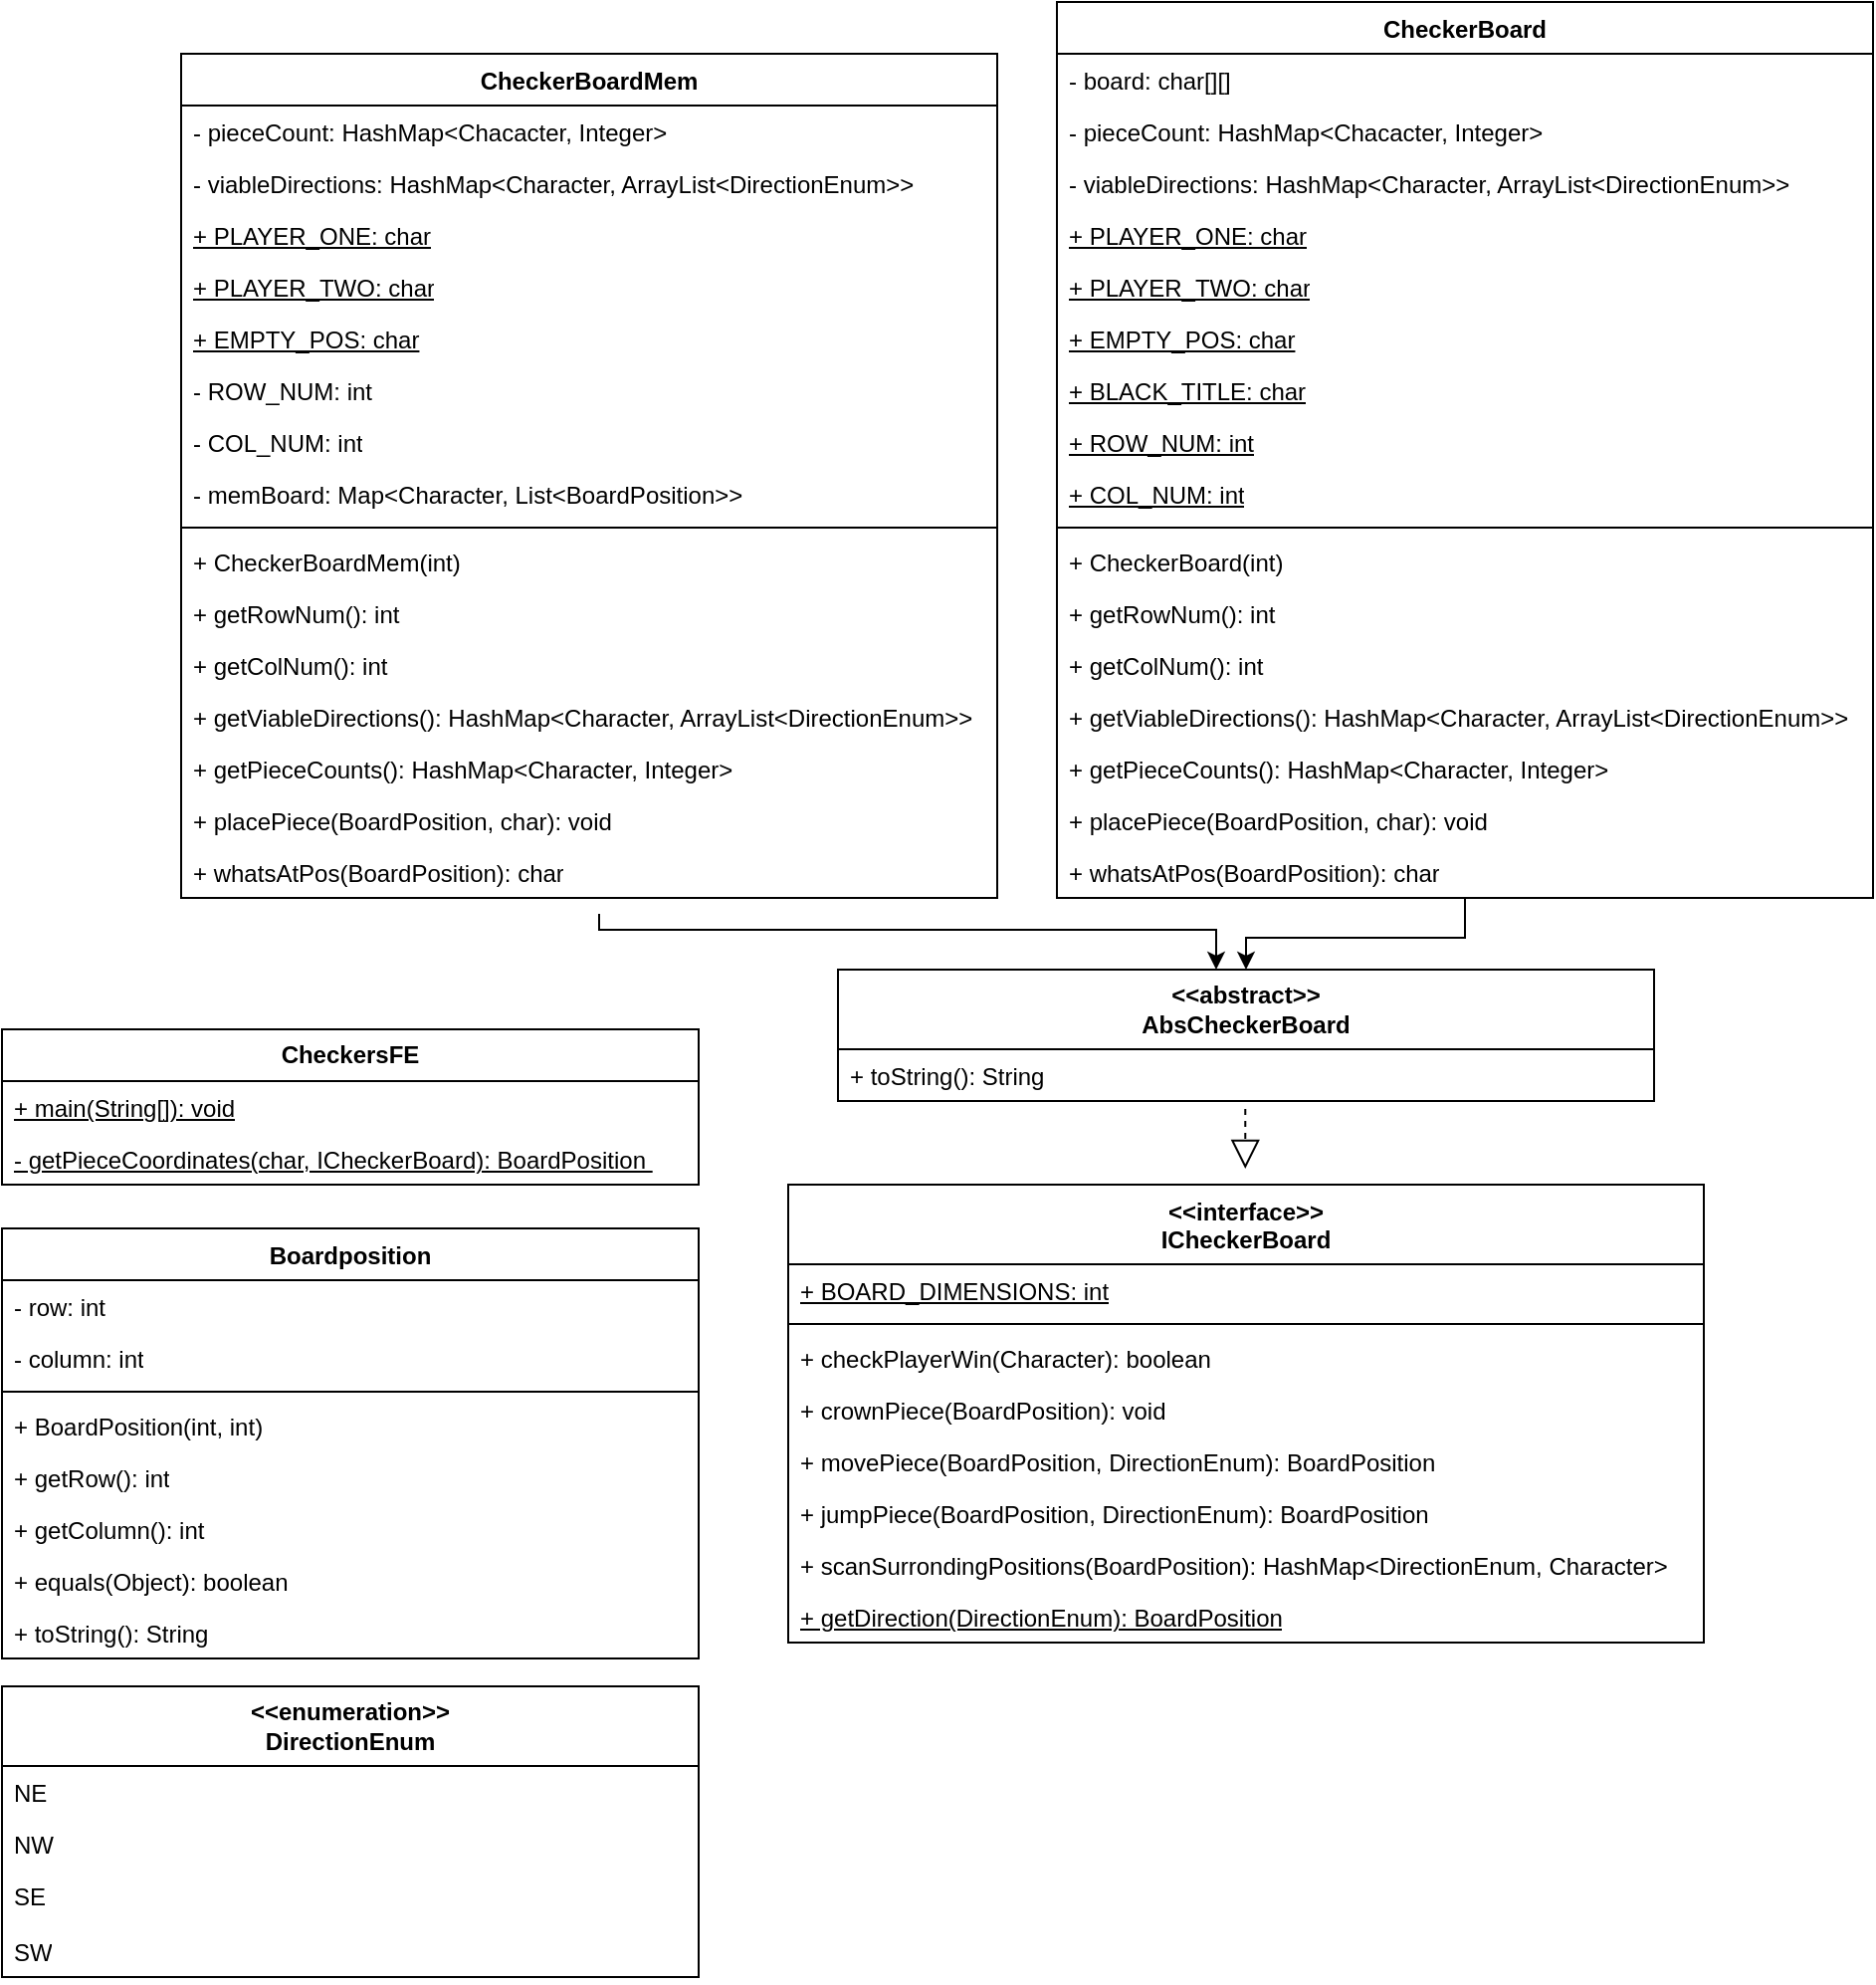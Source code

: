 <mxfile version="24.9.0">
  <diagram name="Page-1" id="tF7Xx8Heb68ew2JJg82L">
    <mxGraphModel dx="882" dy="509" grid="1" gridSize="10" guides="1" tooltips="1" connect="1" arrows="1" fold="1" page="1" pageScale="1" pageWidth="850" pageHeight="1100" math="0" shadow="0">
      <root>
        <mxCell id="0" />
        <mxCell id="1" parent="0" />
        <mxCell id="bXluHikTm--plQ4h3NxE-1" value="Boardposition" style="swimlane;fontStyle=1;align=center;verticalAlign=top;childLayout=stackLayout;horizontal=1;startSize=26;horizontalStack=0;resizeParent=1;resizeParentMax=0;resizeLast=0;collapsible=1;marginBottom=0;whiteSpace=wrap;html=1;" parent="1" vertex="1">
          <mxGeometry y="630" width="350" height="216" as="geometry" />
        </mxCell>
        <mxCell id="bXluHikTm--plQ4h3NxE-2" value="- row: int" style="text;strokeColor=none;fillColor=none;align=left;verticalAlign=top;spacingLeft=4;spacingRight=4;overflow=hidden;rotatable=0;points=[[0,0.5],[1,0.5]];portConstraint=eastwest;whiteSpace=wrap;html=1;" parent="bXluHikTm--plQ4h3NxE-1" vertex="1">
          <mxGeometry y="26" width="350" height="26" as="geometry" />
        </mxCell>
        <mxCell id="bXluHikTm--plQ4h3NxE-3" value="- column: int" style="text;strokeColor=none;fillColor=none;align=left;verticalAlign=top;spacingLeft=4;spacingRight=4;overflow=hidden;rotatable=0;points=[[0,0.5],[1,0.5]];portConstraint=eastwest;whiteSpace=wrap;html=1;" parent="bXluHikTm--plQ4h3NxE-1" vertex="1">
          <mxGeometry y="52" width="350" height="26" as="geometry" />
        </mxCell>
        <mxCell id="bXluHikTm--plQ4h3NxE-4" value="" style="line;strokeWidth=1;fillColor=none;align=left;verticalAlign=middle;spacingTop=-1;spacingLeft=3;spacingRight=3;rotatable=0;labelPosition=right;points=[];portConstraint=eastwest;strokeColor=inherit;" parent="bXluHikTm--plQ4h3NxE-1" vertex="1">
          <mxGeometry y="78" width="350" height="8" as="geometry" />
        </mxCell>
        <mxCell id="bXluHikTm--plQ4h3NxE-5" value="+ BoardPosition(int, int)" style="text;strokeColor=none;fillColor=none;align=left;verticalAlign=top;spacingLeft=4;spacingRight=4;overflow=hidden;rotatable=0;points=[[0,0.5],[1,0.5]];portConstraint=eastwest;whiteSpace=wrap;html=1;" parent="bXluHikTm--plQ4h3NxE-1" vertex="1">
          <mxGeometry y="86" width="350" height="26" as="geometry" />
        </mxCell>
        <mxCell id="bXluHikTm--plQ4h3NxE-6" value="+ getRow(): int" style="text;strokeColor=none;fillColor=none;align=left;verticalAlign=top;spacingLeft=4;spacingRight=4;overflow=hidden;rotatable=0;points=[[0,0.5],[1,0.5]];portConstraint=eastwest;whiteSpace=wrap;html=1;" parent="bXluHikTm--plQ4h3NxE-1" vertex="1">
          <mxGeometry y="112" width="350" height="26" as="geometry" />
        </mxCell>
        <mxCell id="bXluHikTm--plQ4h3NxE-7" value="+ getColumn(): int" style="text;strokeColor=none;fillColor=none;align=left;verticalAlign=top;spacingLeft=4;spacingRight=4;overflow=hidden;rotatable=0;points=[[0,0.5],[1,0.5]];portConstraint=eastwest;whiteSpace=wrap;html=1;" parent="bXluHikTm--plQ4h3NxE-1" vertex="1">
          <mxGeometry y="138" width="350" height="26" as="geometry" />
        </mxCell>
        <mxCell id="bXluHikTm--plQ4h3NxE-8" value="+ equals(Object): boolean" style="text;strokeColor=none;fillColor=none;align=left;verticalAlign=top;spacingLeft=4;spacingRight=4;overflow=hidden;rotatable=0;points=[[0,0.5],[1,0.5]];portConstraint=eastwest;whiteSpace=wrap;html=1;" parent="bXluHikTm--plQ4h3NxE-1" vertex="1">
          <mxGeometry y="164" width="350" height="26" as="geometry" />
        </mxCell>
        <mxCell id="bXluHikTm--plQ4h3NxE-9" value="+ toString(): String" style="text;strokeColor=none;fillColor=none;align=left;verticalAlign=top;spacingLeft=4;spacingRight=4;overflow=hidden;rotatable=0;points=[[0,0.5],[1,0.5]];portConstraint=eastwest;whiteSpace=wrap;html=1;" parent="bXluHikTm--plQ4h3NxE-1" vertex="1">
          <mxGeometry y="190" width="350" height="26" as="geometry" />
        </mxCell>
        <mxCell id="bXluHikTm--plQ4h3NxE-11" value="&lt;b&gt;CheckersFE&lt;/b&gt;" style="swimlane;fontStyle=0;childLayout=stackLayout;horizontal=1;startSize=26;fillColor=none;horizontalStack=0;resizeParent=1;resizeParentMax=0;resizeLast=0;collapsible=1;marginBottom=0;whiteSpace=wrap;html=1;" parent="1" vertex="1">
          <mxGeometry y="530" width="350" height="78" as="geometry" />
        </mxCell>
        <mxCell id="bXluHikTm--plQ4h3NxE-12" value="&lt;u&gt;+ main(String[]): void&lt;/u&gt;" style="text;strokeColor=none;fillColor=none;align=left;verticalAlign=top;spacingLeft=4;spacingRight=4;overflow=hidden;rotatable=0;points=[[0,0.5],[1,0.5]];portConstraint=eastwest;whiteSpace=wrap;html=1;" parent="bXluHikTm--plQ4h3NxE-11" vertex="1">
          <mxGeometry y="26" width="350" height="26" as="geometry" />
        </mxCell>
        <mxCell id="ccsVIfSfiIYpTJbSysXi-1" value="- getPieceCoordinates(char, ICheckerBoard): BoardPosition&amp;nbsp;" style="text;strokeColor=none;fillColor=none;align=left;verticalAlign=top;spacingLeft=4;spacingRight=4;overflow=hidden;rotatable=0;points=[[0,0.5],[1,0.5]];portConstraint=eastwest;whiteSpace=wrap;html=1;fontStyle=4" parent="bXluHikTm--plQ4h3NxE-11" vertex="1">
          <mxGeometry y="52" width="350" height="26" as="geometry" />
        </mxCell>
        <mxCell id="bXluHikTm--plQ4h3NxE-13" value="&lt;b&gt;&amp;lt;&amp;lt;enumeration&amp;gt;&amp;gt;&lt;/b&gt;&lt;div&gt;&lt;b&gt;DirectionEnum&lt;/b&gt;&lt;/div&gt;" style="swimlane;fontStyle=0;childLayout=stackLayout;horizontal=1;startSize=40;fillColor=none;horizontalStack=0;resizeParent=1;resizeParentMax=0;resizeLast=0;collapsible=1;marginBottom=0;whiteSpace=wrap;html=1;" parent="1" vertex="1">
          <mxGeometry y="860" width="350" height="146" as="geometry" />
        </mxCell>
        <mxCell id="bXluHikTm--plQ4h3NxE-14" value="NE" style="text;strokeColor=none;fillColor=none;align=left;verticalAlign=top;spacingLeft=4;spacingRight=4;overflow=hidden;rotatable=0;points=[[0,0.5],[1,0.5]];portConstraint=eastwest;whiteSpace=wrap;html=1;" parent="bXluHikTm--plQ4h3NxE-13" vertex="1">
          <mxGeometry y="40" width="350" height="26" as="geometry" />
        </mxCell>
        <mxCell id="bXluHikTm--plQ4h3NxE-15" value="NW" style="text;strokeColor=none;fillColor=none;align=left;verticalAlign=top;spacingLeft=4;spacingRight=4;overflow=hidden;rotatable=0;points=[[0,0.5],[1,0.5]];portConstraint=eastwest;whiteSpace=wrap;html=1;" parent="bXluHikTm--plQ4h3NxE-13" vertex="1">
          <mxGeometry y="66" width="350" height="26" as="geometry" />
        </mxCell>
        <mxCell id="bXluHikTm--plQ4h3NxE-16" value="SE" style="text;strokeColor=none;fillColor=none;align=left;verticalAlign=top;spacingLeft=4;spacingRight=4;overflow=hidden;rotatable=0;points=[[0,0.5],[1,0.5]];portConstraint=eastwest;whiteSpace=wrap;html=1;" parent="bXluHikTm--plQ4h3NxE-13" vertex="1">
          <mxGeometry y="92" width="350" height="28" as="geometry" />
        </mxCell>
        <mxCell id="bXluHikTm--plQ4h3NxE-17" value="SW" style="text;strokeColor=none;fillColor=none;align=left;verticalAlign=top;spacingLeft=4;spacingRight=4;overflow=hidden;rotatable=0;points=[[0,0.5],[1,0.5]];portConstraint=eastwest;whiteSpace=wrap;html=1;" parent="bXluHikTm--plQ4h3NxE-13" vertex="1">
          <mxGeometry y="120" width="350" height="26" as="geometry" />
        </mxCell>
        <mxCell id="bXluHikTm--plQ4h3NxE-18" value="&lt;div&gt;&lt;b&gt;&amp;lt;&amp;lt;abstract&amp;gt;&amp;gt;&lt;/b&gt;&lt;/div&gt;&lt;b&gt;AbsCheckerBoard&lt;/b&gt;" style="swimlane;fontStyle=0;childLayout=stackLayout;horizontal=1;startSize=40;fillColor=none;horizontalStack=0;resizeParent=1;resizeParentMax=0;resizeLast=0;collapsible=1;marginBottom=0;whiteSpace=wrap;html=1;" parent="1" vertex="1">
          <mxGeometry x="420" y="500" width="410" height="66" as="geometry" />
        </mxCell>
        <mxCell id="bXluHikTm--plQ4h3NxE-19" value="+ toString(): String" style="text;strokeColor=none;fillColor=none;align=left;verticalAlign=top;spacingLeft=4;spacingRight=4;overflow=hidden;rotatable=0;points=[[0,0.5],[1,0.5]];portConstraint=eastwest;whiteSpace=wrap;html=1;" parent="bXluHikTm--plQ4h3NxE-18" vertex="1">
          <mxGeometry y="40" width="410" height="26" as="geometry" />
        </mxCell>
        <mxCell id="bXluHikTm--plQ4h3NxE-21" value="CheckerBoard" style="swimlane;fontStyle=1;align=center;verticalAlign=top;childLayout=stackLayout;horizontal=1;startSize=26;horizontalStack=0;resizeParent=1;resizeParentMax=0;resizeLast=0;collapsible=1;marginBottom=0;whiteSpace=wrap;html=1;" parent="1" vertex="1">
          <mxGeometry x="530" y="14" width="410" height="450" as="geometry" />
        </mxCell>
        <mxCell id="bXluHikTm--plQ4h3NxE-22" value="- board: char[][]" style="text;strokeColor=none;fillColor=none;align=left;verticalAlign=top;spacingLeft=4;spacingRight=4;overflow=hidden;rotatable=0;points=[[0,0.5],[1,0.5]];portConstraint=eastwest;whiteSpace=wrap;html=1;" parent="bXluHikTm--plQ4h3NxE-21" vertex="1">
          <mxGeometry y="26" width="410" height="26" as="geometry" />
        </mxCell>
        <mxCell id="bXluHikTm--plQ4h3NxE-23" value="- pieceCount: HashMap&amp;lt;Chacacter, Integer&amp;gt;" style="text;strokeColor=none;fillColor=none;align=left;verticalAlign=top;spacingLeft=4;spacingRight=4;overflow=hidden;rotatable=0;points=[[0,0.5],[1,0.5]];portConstraint=eastwest;whiteSpace=wrap;html=1;" parent="bXluHikTm--plQ4h3NxE-21" vertex="1">
          <mxGeometry y="52" width="410" height="26" as="geometry" />
        </mxCell>
        <mxCell id="bXluHikTm--plQ4h3NxE-24" value="- viableDirections: HashMap&amp;lt;Character, ArrayList&amp;lt;DirectionEnum&amp;gt;&amp;gt;" style="text;strokeColor=none;fillColor=none;align=left;verticalAlign=top;spacingLeft=4;spacingRight=4;overflow=hidden;rotatable=0;points=[[0,0.5],[1,0.5]];portConstraint=eastwest;whiteSpace=wrap;html=1;" parent="bXluHikTm--plQ4h3NxE-21" vertex="1">
          <mxGeometry y="78" width="410" height="26" as="geometry" />
        </mxCell>
        <mxCell id="bXluHikTm--plQ4h3NxE-25" value="&lt;u&gt;+ PLAYER_ONE: char&lt;/u&gt;" style="text;strokeColor=none;fillColor=none;align=left;verticalAlign=top;spacingLeft=4;spacingRight=4;overflow=hidden;rotatable=0;points=[[0,0.5],[1,0.5]];portConstraint=eastwest;whiteSpace=wrap;html=1;" parent="bXluHikTm--plQ4h3NxE-21" vertex="1">
          <mxGeometry y="104" width="410" height="26" as="geometry" />
        </mxCell>
        <mxCell id="bXluHikTm--plQ4h3NxE-26" value="+ PLAYER_TWO: char" style="text;strokeColor=none;fillColor=none;align=left;verticalAlign=top;spacingLeft=4;spacingRight=4;overflow=hidden;rotatable=0;points=[[0,0.5],[1,0.5]];portConstraint=eastwest;whiteSpace=wrap;html=1;fontStyle=4" parent="bXluHikTm--plQ4h3NxE-21" vertex="1">
          <mxGeometry y="130" width="410" height="26" as="geometry" />
        </mxCell>
        <mxCell id="bXluHikTm--plQ4h3NxE-27" value="+ EMPTY_POS: char" style="text;strokeColor=none;fillColor=none;align=left;verticalAlign=top;spacingLeft=4;spacingRight=4;overflow=hidden;rotatable=0;points=[[0,0.5],[1,0.5]];portConstraint=eastwest;whiteSpace=wrap;html=1;fontStyle=4" parent="bXluHikTm--plQ4h3NxE-21" vertex="1">
          <mxGeometry y="156" width="410" height="26" as="geometry" />
        </mxCell>
        <mxCell id="bXluHikTm--plQ4h3NxE-28" value="+ BLACK_TITLE: char" style="text;strokeColor=none;fillColor=none;align=left;verticalAlign=top;spacingLeft=4;spacingRight=4;overflow=hidden;rotatable=0;points=[[0,0.5],[1,0.5]];portConstraint=eastwest;whiteSpace=wrap;html=1;fontStyle=4" parent="bXluHikTm--plQ4h3NxE-21" vertex="1">
          <mxGeometry y="182" width="410" height="26" as="geometry" />
        </mxCell>
        <mxCell id="bXluHikTm--plQ4h3NxE-29" value="+ ROW_NUM: int" style="text;strokeColor=none;fillColor=none;align=left;verticalAlign=top;spacingLeft=4;spacingRight=4;overflow=hidden;rotatable=0;points=[[0,0.5],[1,0.5]];portConstraint=eastwest;whiteSpace=wrap;html=1;fontStyle=4" parent="bXluHikTm--plQ4h3NxE-21" vertex="1">
          <mxGeometry y="208" width="410" height="26" as="geometry" />
        </mxCell>
        <mxCell id="bXluHikTm--plQ4h3NxE-30" value="+ COL_NUM: int" style="text;strokeColor=none;fillColor=none;align=left;verticalAlign=top;spacingLeft=4;spacingRight=4;overflow=hidden;rotatable=0;points=[[0,0.5],[1,0.5]];portConstraint=eastwest;whiteSpace=wrap;html=1;fontStyle=4" parent="bXluHikTm--plQ4h3NxE-21" vertex="1">
          <mxGeometry y="234" width="410" height="26" as="geometry" />
        </mxCell>
        <mxCell id="bXluHikTm--plQ4h3NxE-32" value="" style="line;strokeWidth=1;fillColor=none;align=left;verticalAlign=middle;spacingTop=-1;spacingLeft=3;spacingRight=3;rotatable=0;labelPosition=right;points=[];portConstraint=eastwest;strokeColor=inherit;" parent="bXluHikTm--plQ4h3NxE-21" vertex="1">
          <mxGeometry y="260" width="410" height="8" as="geometry" />
        </mxCell>
        <mxCell id="bXluHikTm--plQ4h3NxE-33" value="+ CheckerBoard(int)" style="text;strokeColor=none;fillColor=none;align=left;verticalAlign=top;spacingLeft=4;spacingRight=4;overflow=hidden;rotatable=0;points=[[0,0.5],[1,0.5]];portConstraint=eastwest;whiteSpace=wrap;html=1;" parent="bXluHikTm--plQ4h3NxE-21" vertex="1">
          <mxGeometry y="268" width="410" height="26" as="geometry" />
        </mxCell>
        <mxCell id="R2dT2IxGtqWLzmA4qQqP-63" value="+ getRowNum(): int" style="text;strokeColor=none;fillColor=none;align=left;verticalAlign=top;spacingLeft=4;spacingRight=4;overflow=hidden;rotatable=0;points=[[0,0.5],[1,0.5]];portConstraint=eastwest;whiteSpace=wrap;html=1;" vertex="1" parent="bXluHikTm--plQ4h3NxE-21">
          <mxGeometry y="294" width="410" height="26" as="geometry" />
        </mxCell>
        <mxCell id="R2dT2IxGtqWLzmA4qQqP-62" value="+ getColNum(): int" style="text;strokeColor=none;fillColor=none;align=left;verticalAlign=top;spacingLeft=4;spacingRight=4;overflow=hidden;rotatable=0;points=[[0,0.5],[1,0.5]];portConstraint=eastwest;whiteSpace=wrap;html=1;" vertex="1" parent="bXluHikTm--plQ4h3NxE-21">
          <mxGeometry y="320" width="410" height="26" as="geometry" />
        </mxCell>
        <mxCell id="bXluHikTm--plQ4h3NxE-34" value="+ getViableDirections(): HashMap&amp;lt;Character, ArrayList&amp;lt;DirectionEnum&amp;gt;&amp;gt;" style="text;strokeColor=none;fillColor=none;align=left;verticalAlign=top;spacingLeft=4;spacingRight=4;overflow=hidden;rotatable=0;points=[[0,0.5],[1,0.5]];portConstraint=eastwest;whiteSpace=wrap;html=1;" parent="bXluHikTm--plQ4h3NxE-21" vertex="1">
          <mxGeometry y="346" width="410" height="26" as="geometry" />
        </mxCell>
        <mxCell id="bXluHikTm--plQ4h3NxE-35" value="+ getPieceCounts(): HashMap&amp;lt;Character, Integer&amp;gt;" style="text;strokeColor=none;fillColor=none;align=left;verticalAlign=top;spacingLeft=4;spacingRight=4;overflow=hidden;rotatable=0;points=[[0,0.5],[1,0.5]];portConstraint=eastwest;whiteSpace=wrap;html=1;" parent="bXluHikTm--plQ4h3NxE-21" vertex="1">
          <mxGeometry y="372" width="410" height="26" as="geometry" />
        </mxCell>
        <mxCell id="bXluHikTm--plQ4h3NxE-36" value="+ placePiece(BoardPosition, char): void" style="text;strokeColor=none;fillColor=none;align=left;verticalAlign=top;spacingLeft=4;spacingRight=4;overflow=hidden;rotatable=0;points=[[0,0.5],[1,0.5]];portConstraint=eastwest;whiteSpace=wrap;html=1;" parent="bXluHikTm--plQ4h3NxE-21" vertex="1">
          <mxGeometry y="398" width="410" height="26" as="geometry" />
        </mxCell>
        <mxCell id="bXluHikTm--plQ4h3NxE-37" value="+ whatsAtPos(BoardPosition): char" style="text;strokeColor=none;fillColor=none;align=left;verticalAlign=top;spacingLeft=4;spacingRight=4;overflow=hidden;rotatable=0;points=[[0,0.5],[1,0.5]];portConstraint=eastwest;whiteSpace=wrap;html=1;" parent="bXluHikTm--plQ4h3NxE-21" vertex="1">
          <mxGeometry y="424" width="410" height="26" as="geometry" />
        </mxCell>
        <mxCell id="bXluHikTm--plQ4h3NxE-38" value="&amp;lt;&amp;lt;interface&amp;gt;&amp;gt;&lt;div&gt;ICheckerBoard&lt;/div&gt;" style="swimlane;fontStyle=1;align=center;verticalAlign=top;childLayout=stackLayout;horizontal=1;startSize=40;horizontalStack=0;resizeParent=1;resizeParentMax=0;resizeLast=0;collapsible=1;marginBottom=0;whiteSpace=wrap;html=1;" parent="1" vertex="1">
          <mxGeometry x="395" y="608" width="460" height="230" as="geometry" />
        </mxCell>
        <mxCell id="bXluHikTm--plQ4h3NxE-39" value="&lt;u&gt;+ BOARD_DIMENSIONS: int&lt;/u&gt;" style="text;strokeColor=none;fillColor=none;align=left;verticalAlign=top;spacingLeft=4;spacingRight=4;overflow=hidden;rotatable=0;points=[[0,0.5],[1,0.5]];portConstraint=eastwest;whiteSpace=wrap;html=1;" parent="bXluHikTm--plQ4h3NxE-38" vertex="1">
          <mxGeometry y="40" width="460" height="26" as="geometry" />
        </mxCell>
        <mxCell id="bXluHikTm--plQ4h3NxE-40" value="" style="line;strokeWidth=1;fillColor=none;align=left;verticalAlign=middle;spacingTop=-1;spacingLeft=3;spacingRight=3;rotatable=0;labelPosition=right;points=[];portConstraint=eastwest;strokeColor=inherit;" parent="bXluHikTm--plQ4h3NxE-38" vertex="1">
          <mxGeometry y="66" width="460" height="8" as="geometry" />
        </mxCell>
        <mxCell id="bXluHikTm--plQ4h3NxE-41" value="+ checkPlayerWin(Character): boolean" style="text;strokeColor=none;fillColor=none;align=left;verticalAlign=top;spacingLeft=4;spacingRight=4;overflow=hidden;rotatable=0;points=[[0,0.5],[1,0.5]];portConstraint=eastwest;whiteSpace=wrap;html=1;" parent="bXluHikTm--plQ4h3NxE-38" vertex="1">
          <mxGeometry y="74" width="460" height="26" as="geometry" />
        </mxCell>
        <mxCell id="bXluHikTm--plQ4h3NxE-42" value="+ crownPiece(BoardPosition): void" style="text;strokeColor=none;fillColor=none;align=left;verticalAlign=top;spacingLeft=4;spacingRight=4;overflow=hidden;rotatable=0;points=[[0,0.5],[1,0.5]];portConstraint=eastwest;whiteSpace=wrap;html=1;" parent="bXluHikTm--plQ4h3NxE-38" vertex="1">
          <mxGeometry y="100" width="460" height="26" as="geometry" />
        </mxCell>
        <mxCell id="bXluHikTm--plQ4h3NxE-43" value="+ movePiece(BoardPosition, DirectionEnum): BoardPosition" style="text;strokeColor=none;fillColor=none;align=left;verticalAlign=top;spacingLeft=4;spacingRight=4;overflow=hidden;rotatable=0;points=[[0,0.5],[1,0.5]];portConstraint=eastwest;whiteSpace=wrap;html=1;" parent="bXluHikTm--plQ4h3NxE-38" vertex="1">
          <mxGeometry y="126" width="460" height="26" as="geometry" />
        </mxCell>
        <mxCell id="bXluHikTm--plQ4h3NxE-44" value="+ jumpPiece(BoardPosition, DirectionEnum): BoardPosition" style="text;strokeColor=none;fillColor=none;align=left;verticalAlign=top;spacingLeft=4;spacingRight=4;overflow=hidden;rotatable=0;points=[[0,0.5],[1,0.5]];portConstraint=eastwest;whiteSpace=wrap;html=1;" parent="bXluHikTm--plQ4h3NxE-38" vertex="1">
          <mxGeometry y="152" width="460" height="26" as="geometry" />
        </mxCell>
        <mxCell id="bXluHikTm--plQ4h3NxE-45" value="+ scanSurrondingPositions(BoardPosition): HashMap&amp;lt;DirectionEnum, Character&amp;gt;" style="text;strokeColor=none;fillColor=none;align=left;verticalAlign=top;spacingLeft=4;spacingRight=4;overflow=hidden;rotatable=0;points=[[0,0.5],[1,0.5]];portConstraint=eastwest;whiteSpace=wrap;html=1;" parent="bXluHikTm--plQ4h3NxE-38" vertex="1">
          <mxGeometry y="178" width="460" height="26" as="geometry" />
        </mxCell>
        <mxCell id="bXluHikTm--plQ4h3NxE-46" value="&lt;u&gt;+ getDirection(DirectionEnum): BoardPosition&lt;/u&gt;" style="text;strokeColor=none;fillColor=none;align=left;verticalAlign=top;spacingLeft=4;spacingRight=4;overflow=hidden;rotatable=0;points=[[0,0.5],[1,0.5]];portConstraint=eastwest;whiteSpace=wrap;html=1;" parent="bXluHikTm--plQ4h3NxE-38" vertex="1">
          <mxGeometry y="204" width="460" height="26" as="geometry" />
        </mxCell>
        <mxCell id="ccsVIfSfiIYpTJbSysXi-3" style="edgeStyle=orthogonalEdgeStyle;rounded=0;orthogonalLoop=1;jettySize=auto;html=1;entryX=0.5;entryY=0;entryDx=0;entryDy=0;" parent="1" source="bXluHikTm--plQ4h3NxE-21" target="bXluHikTm--plQ4h3NxE-18" edge="1">
          <mxGeometry relative="1" as="geometry">
            <mxPoint x="662" y="488" as="targetPoint" />
          </mxGeometry>
        </mxCell>
        <mxCell id="ccsVIfSfiIYpTJbSysXi-8" value="" style="endArrow=block;dashed=1;endFill=0;endSize=12;html=1;rounded=0;entryX=0.5;entryY=0;entryDx=0;entryDy=0;" parent="1" edge="1">
          <mxGeometry width="160" relative="1" as="geometry">
            <mxPoint x="624.64" y="570" as="sourcePoint" />
            <mxPoint x="624.64" y="600" as="targetPoint" />
          </mxGeometry>
        </mxCell>
        <mxCell id="R2dT2IxGtqWLzmA4qQqP-21" style="edgeStyle=orthogonalEdgeStyle;rounded=0;orthogonalLoop=1;jettySize=auto;html=1;" edge="1" parent="1">
          <mxGeometry relative="1" as="geometry">
            <mxPoint x="610" y="500" as="targetPoint" />
            <mxPoint x="300" y="480" as="sourcePoint" />
            <Array as="points">
              <mxPoint x="300" y="472" />
              <mxPoint x="300" y="480" />
              <mxPoint x="610" y="480" />
            </Array>
          </mxGeometry>
        </mxCell>
        <mxCell id="R2dT2IxGtqWLzmA4qQqP-44" value="CheckerBoardMem" style="swimlane;fontStyle=1;align=center;verticalAlign=top;childLayout=stackLayout;horizontal=1;startSize=26;horizontalStack=0;resizeParent=1;resizeParentMax=0;resizeLast=0;collapsible=1;marginBottom=0;whiteSpace=wrap;html=1;" vertex="1" parent="1">
          <mxGeometry x="90" y="40" width="410" height="424" as="geometry" />
        </mxCell>
        <mxCell id="R2dT2IxGtqWLzmA4qQqP-46" value="- pieceCount: HashMap&amp;lt;Chacacter, Integer&amp;gt;" style="text;strokeColor=none;fillColor=none;align=left;verticalAlign=top;spacingLeft=4;spacingRight=4;overflow=hidden;rotatable=0;points=[[0,0.5],[1,0.5]];portConstraint=eastwest;whiteSpace=wrap;html=1;" vertex="1" parent="R2dT2IxGtqWLzmA4qQqP-44">
          <mxGeometry y="26" width="410" height="26" as="geometry" />
        </mxCell>
        <mxCell id="R2dT2IxGtqWLzmA4qQqP-47" value="- viableDirections: HashMap&amp;lt;Character, ArrayList&amp;lt;DirectionEnum&amp;gt;&amp;gt;" style="text;strokeColor=none;fillColor=none;align=left;verticalAlign=top;spacingLeft=4;spacingRight=4;overflow=hidden;rotatable=0;points=[[0,0.5],[1,0.5]];portConstraint=eastwest;whiteSpace=wrap;html=1;" vertex="1" parent="R2dT2IxGtqWLzmA4qQqP-44">
          <mxGeometry y="52" width="410" height="26" as="geometry" />
        </mxCell>
        <mxCell id="R2dT2IxGtqWLzmA4qQqP-48" value="&lt;u&gt;+ PLAYER_ONE: char&lt;/u&gt;" style="text;strokeColor=none;fillColor=none;align=left;verticalAlign=top;spacingLeft=4;spacingRight=4;overflow=hidden;rotatable=0;points=[[0,0.5],[1,0.5]];portConstraint=eastwest;whiteSpace=wrap;html=1;" vertex="1" parent="R2dT2IxGtqWLzmA4qQqP-44">
          <mxGeometry y="78" width="410" height="26" as="geometry" />
        </mxCell>
        <mxCell id="R2dT2IxGtqWLzmA4qQqP-49" value="+ PLAYER_TWO: char" style="text;strokeColor=none;fillColor=none;align=left;verticalAlign=top;spacingLeft=4;spacingRight=4;overflow=hidden;rotatable=0;points=[[0,0.5],[1,0.5]];portConstraint=eastwest;whiteSpace=wrap;html=1;fontStyle=4" vertex="1" parent="R2dT2IxGtqWLzmA4qQqP-44">
          <mxGeometry y="104" width="410" height="26" as="geometry" />
        </mxCell>
        <mxCell id="R2dT2IxGtqWLzmA4qQqP-50" value="+ EMPTY_POS: char" style="text;strokeColor=none;fillColor=none;align=left;verticalAlign=top;spacingLeft=4;spacingRight=4;overflow=hidden;rotatable=0;points=[[0,0.5],[1,0.5]];portConstraint=eastwest;whiteSpace=wrap;html=1;fontStyle=4" vertex="1" parent="R2dT2IxGtqWLzmA4qQqP-44">
          <mxGeometry y="130" width="410" height="26" as="geometry" />
        </mxCell>
        <mxCell id="R2dT2IxGtqWLzmA4qQqP-51" value="- ROW_NUM: int" style="text;strokeColor=none;fillColor=none;align=left;verticalAlign=top;spacingLeft=4;spacingRight=4;overflow=hidden;rotatable=0;points=[[0,0.5],[1,0.5]];portConstraint=eastwest;whiteSpace=wrap;html=1;fontStyle=0" vertex="1" parent="R2dT2IxGtqWLzmA4qQqP-44">
          <mxGeometry y="156" width="410" height="26" as="geometry" />
        </mxCell>
        <mxCell id="R2dT2IxGtqWLzmA4qQqP-52" value="- COL_NUM: int" style="text;strokeColor=none;fillColor=none;align=left;verticalAlign=top;spacingLeft=4;spacingRight=4;overflow=hidden;rotatable=0;points=[[0,0.5],[1,0.5]];portConstraint=eastwest;whiteSpace=wrap;html=1;fontStyle=0" vertex="1" parent="R2dT2IxGtqWLzmA4qQqP-44">
          <mxGeometry y="182" width="410" height="26" as="geometry" />
        </mxCell>
        <mxCell id="R2dT2IxGtqWLzmA4qQqP-53" value="- memBoard: Map&amp;lt;Character, List&amp;lt;BoardPosition&amp;gt;&amp;gt;" style="text;strokeColor=none;fillColor=none;align=left;verticalAlign=top;spacingLeft=4;spacingRight=4;overflow=hidden;rotatable=0;points=[[0,0.5],[1,0.5]];portConstraint=eastwest;whiteSpace=wrap;html=1;fontStyle=0" vertex="1" parent="R2dT2IxGtqWLzmA4qQqP-44">
          <mxGeometry y="208" width="410" height="26" as="geometry" />
        </mxCell>
        <mxCell id="R2dT2IxGtqWLzmA4qQqP-54" value="" style="line;strokeWidth=1;fillColor=none;align=left;verticalAlign=middle;spacingTop=-1;spacingLeft=3;spacingRight=3;rotatable=0;labelPosition=right;points=[];portConstraint=eastwest;strokeColor=inherit;" vertex="1" parent="R2dT2IxGtqWLzmA4qQqP-44">
          <mxGeometry y="234" width="410" height="8" as="geometry" />
        </mxCell>
        <mxCell id="R2dT2IxGtqWLzmA4qQqP-55" value="+ CheckerBoardMem(int)" style="text;strokeColor=none;fillColor=none;align=left;verticalAlign=top;spacingLeft=4;spacingRight=4;overflow=hidden;rotatable=0;points=[[0,0.5],[1,0.5]];portConstraint=eastwest;whiteSpace=wrap;html=1;" vertex="1" parent="R2dT2IxGtqWLzmA4qQqP-44">
          <mxGeometry y="242" width="410" height="26" as="geometry" />
        </mxCell>
        <mxCell id="R2dT2IxGtqWLzmA4qQqP-56" value="+ getRowNum(): int" style="text;strokeColor=none;fillColor=none;align=left;verticalAlign=top;spacingLeft=4;spacingRight=4;overflow=hidden;rotatable=0;points=[[0,0.5],[1,0.5]];portConstraint=eastwest;whiteSpace=wrap;html=1;" vertex="1" parent="R2dT2IxGtqWLzmA4qQqP-44">
          <mxGeometry y="268" width="410" height="26" as="geometry" />
        </mxCell>
        <mxCell id="R2dT2IxGtqWLzmA4qQqP-57" value="+ getColNum(): int" style="text;strokeColor=none;fillColor=none;align=left;verticalAlign=top;spacingLeft=4;spacingRight=4;overflow=hidden;rotatable=0;points=[[0,0.5],[1,0.5]];portConstraint=eastwest;whiteSpace=wrap;html=1;" vertex="1" parent="R2dT2IxGtqWLzmA4qQqP-44">
          <mxGeometry y="294" width="410" height="26" as="geometry" />
        </mxCell>
        <mxCell id="R2dT2IxGtqWLzmA4qQqP-58" value="+ getViableDirections(): HashMap&amp;lt;Character, ArrayList&amp;lt;DirectionEnum&amp;gt;&amp;gt;" style="text;strokeColor=none;fillColor=none;align=left;verticalAlign=top;spacingLeft=4;spacingRight=4;overflow=hidden;rotatable=0;points=[[0,0.5],[1,0.5]];portConstraint=eastwest;whiteSpace=wrap;html=1;" vertex="1" parent="R2dT2IxGtqWLzmA4qQqP-44">
          <mxGeometry y="320" width="410" height="26" as="geometry" />
        </mxCell>
        <mxCell id="R2dT2IxGtqWLzmA4qQqP-59" value="+ getPieceCounts(): HashMap&amp;lt;Character, Integer&amp;gt;" style="text;strokeColor=none;fillColor=none;align=left;verticalAlign=top;spacingLeft=4;spacingRight=4;overflow=hidden;rotatable=0;points=[[0,0.5],[1,0.5]];portConstraint=eastwest;whiteSpace=wrap;html=1;" vertex="1" parent="R2dT2IxGtqWLzmA4qQqP-44">
          <mxGeometry y="346" width="410" height="26" as="geometry" />
        </mxCell>
        <mxCell id="R2dT2IxGtqWLzmA4qQqP-60" value="+ placePiece(BoardPosition, char): void" style="text;strokeColor=none;fillColor=none;align=left;verticalAlign=top;spacingLeft=4;spacingRight=4;overflow=hidden;rotatable=0;points=[[0,0.5],[1,0.5]];portConstraint=eastwest;whiteSpace=wrap;html=1;" vertex="1" parent="R2dT2IxGtqWLzmA4qQqP-44">
          <mxGeometry y="372" width="410" height="26" as="geometry" />
        </mxCell>
        <mxCell id="R2dT2IxGtqWLzmA4qQqP-61" value="+ whatsAtPos(BoardPosition): char" style="text;strokeColor=none;fillColor=none;align=left;verticalAlign=top;spacingLeft=4;spacingRight=4;overflow=hidden;rotatable=0;points=[[0,0.5],[1,0.5]];portConstraint=eastwest;whiteSpace=wrap;html=1;" vertex="1" parent="R2dT2IxGtqWLzmA4qQqP-44">
          <mxGeometry y="398" width="410" height="26" as="geometry" />
        </mxCell>
      </root>
    </mxGraphModel>
  </diagram>
</mxfile>
